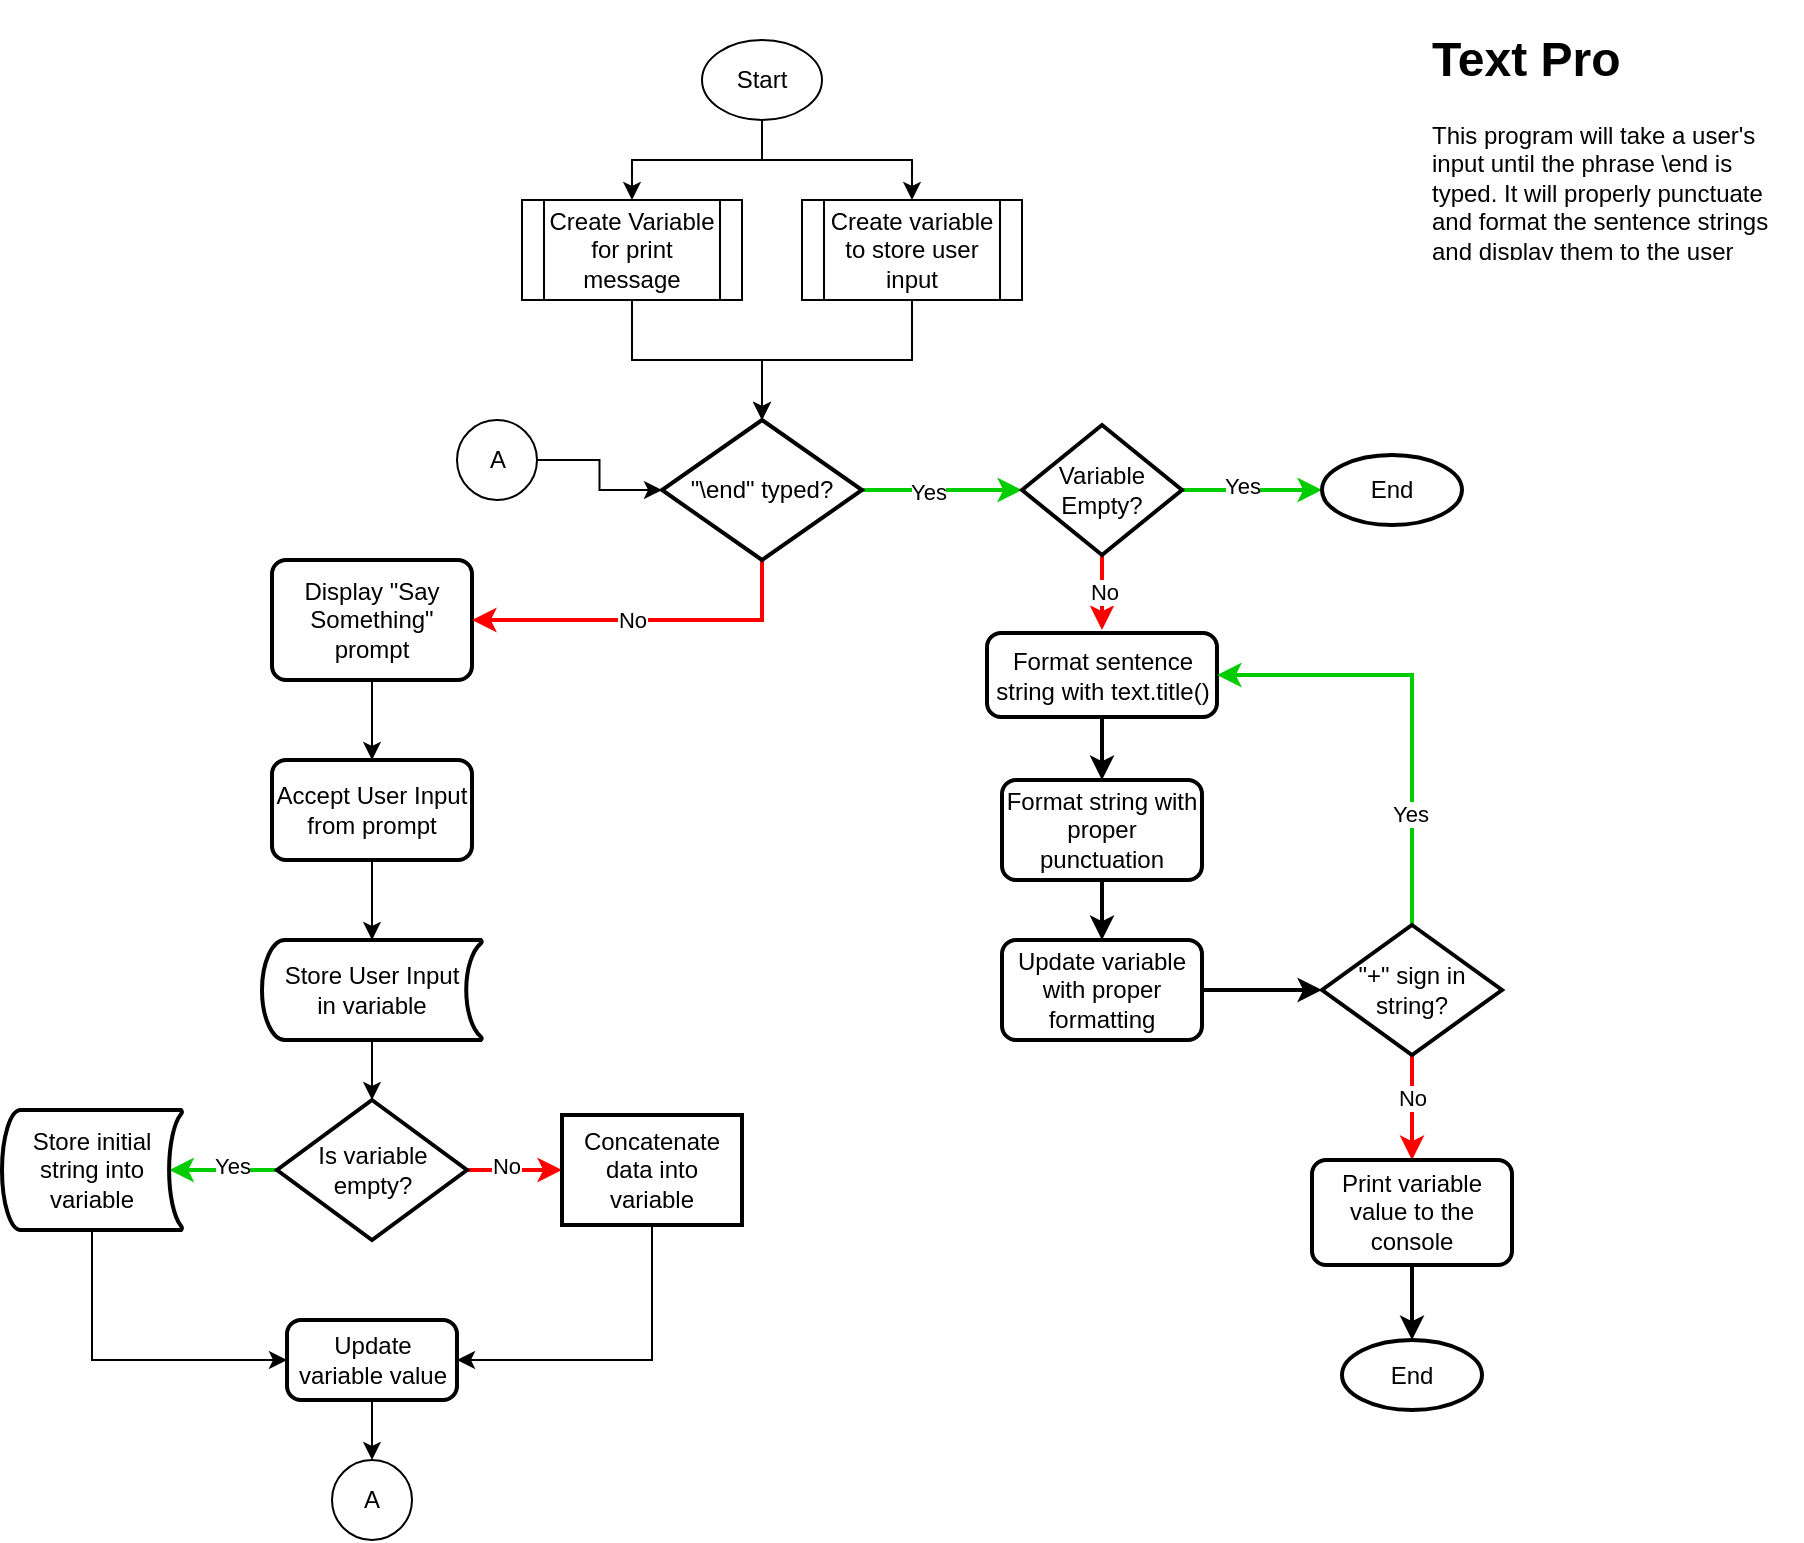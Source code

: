 <mxfile version="18.1.3" type="device"><diagram name="Page-1" id="edf60f1a-56cd-e834-aa8a-f176f3a09ee4"><mxGraphModel dx="1106" dy="852" grid="1" gridSize="10" guides="1" tooltips="1" connect="1" arrows="1" fold="1" page="1" pageScale="1" pageWidth="1100" pageHeight="850" background="none" math="0" shadow="0"><root><mxCell id="0"/><mxCell id="1" parent="0"/><mxCell id="tN_rV1a9hdyJBFvgEJt8-4" style="edgeStyle=orthogonalEdgeStyle;rounded=0;orthogonalLoop=1;jettySize=auto;html=1;exitX=0.5;exitY=1;exitDx=0;exitDy=0;entryX=0.5;entryY=0;entryDx=0;entryDy=0;" edge="1" parent="1" source="tN_rV1a9hdyJBFvgEJt8-1" target="tN_rV1a9hdyJBFvgEJt8-2"><mxGeometry relative="1" as="geometry"/></mxCell><mxCell id="tN_rV1a9hdyJBFvgEJt8-5" style="edgeStyle=orthogonalEdgeStyle;rounded=0;orthogonalLoop=1;jettySize=auto;html=1;exitX=0.5;exitY=1;exitDx=0;exitDy=0;" edge="1" parent="1" source="tN_rV1a9hdyJBFvgEJt8-1" target="tN_rV1a9hdyJBFvgEJt8-3"><mxGeometry relative="1" as="geometry"/></mxCell><mxCell id="tN_rV1a9hdyJBFvgEJt8-1" value="Start" style="ellipse;whiteSpace=wrap;html=1;" vertex="1" parent="1"><mxGeometry x="450" y="40" width="60" height="40" as="geometry"/></mxCell><mxCell id="tN_rV1a9hdyJBFvgEJt8-15" style="edgeStyle=orthogonalEdgeStyle;rounded=0;orthogonalLoop=1;jettySize=auto;html=1;exitX=0.5;exitY=1;exitDx=0;exitDy=0;entryX=0.5;entryY=0;entryDx=0;entryDy=0;entryPerimeter=0;" edge="1" parent="1" source="tN_rV1a9hdyJBFvgEJt8-2" target="tN_rV1a9hdyJBFvgEJt8-14"><mxGeometry relative="1" as="geometry"/></mxCell><mxCell id="tN_rV1a9hdyJBFvgEJt8-2" value="Create Variable for print message" style="shape=process;whiteSpace=wrap;html=1;backgroundOutline=1;" vertex="1" parent="1"><mxGeometry x="360" y="120" width="110" height="50" as="geometry"/></mxCell><mxCell id="tN_rV1a9hdyJBFvgEJt8-16" style="edgeStyle=orthogonalEdgeStyle;rounded=0;orthogonalLoop=1;jettySize=auto;html=1;exitX=0.5;exitY=1;exitDx=0;exitDy=0;entryX=0.5;entryY=0;entryDx=0;entryDy=0;entryPerimeter=0;" edge="1" parent="1" source="tN_rV1a9hdyJBFvgEJt8-3" target="tN_rV1a9hdyJBFvgEJt8-14"><mxGeometry relative="1" as="geometry"/></mxCell><mxCell id="tN_rV1a9hdyJBFvgEJt8-3" value="Create variable to store user input" style="shape=process;whiteSpace=wrap;html=1;backgroundOutline=1;" vertex="1" parent="1"><mxGeometry x="500" y="120" width="110" height="50" as="geometry"/></mxCell><mxCell id="tN_rV1a9hdyJBFvgEJt8-20" style="edgeStyle=orthogonalEdgeStyle;rounded=0;orthogonalLoop=1;jettySize=auto;html=1;exitX=0.5;exitY=1;exitDx=0;exitDy=0;entryX=0.5;entryY=0;entryDx=0;entryDy=0;" edge="1" parent="1" source="tN_rV1a9hdyJBFvgEJt8-10" target="tN_rV1a9hdyJBFvgEJt8-19"><mxGeometry relative="1" as="geometry"/></mxCell><mxCell id="tN_rV1a9hdyJBFvgEJt8-10" value="Display &quot;Say Something&quot; prompt" style="rounded=1;whiteSpace=wrap;html=1;absoluteArcSize=1;arcSize=14;strokeWidth=2;" vertex="1" parent="1"><mxGeometry x="235" y="300" width="100" height="60" as="geometry"/></mxCell><mxCell id="tN_rV1a9hdyJBFvgEJt8-17" style="edgeStyle=orthogonalEdgeStyle;rounded=0;orthogonalLoop=1;jettySize=auto;html=1;exitX=0.5;exitY=1;exitDx=0;exitDy=0;exitPerimeter=0;entryX=1;entryY=0.5;entryDx=0;entryDy=0;fillColor=#f8cecc;strokeColor=#FF0000;strokeWidth=2;" edge="1" parent="1" source="tN_rV1a9hdyJBFvgEJt8-14" target="tN_rV1a9hdyJBFvgEJt8-10"><mxGeometry relative="1" as="geometry"/></mxCell><mxCell id="tN_rV1a9hdyJBFvgEJt8-18" value="No" style="edgeLabel;html=1;align=center;verticalAlign=middle;resizable=0;points=[];" vertex="1" connectable="0" parent="tN_rV1a9hdyJBFvgEJt8-17"><mxGeometry x="-0.506" y="2" relative="1" as="geometry"><mxPoint x="-52" y="-2" as="offset"/></mxGeometry></mxCell><mxCell id="tN_rV1a9hdyJBFvgEJt8-47" style="edgeStyle=orthogonalEdgeStyle;rounded=0;orthogonalLoop=1;jettySize=auto;html=1;exitX=1;exitY=0.5;exitDx=0;exitDy=0;exitPerimeter=0;entryX=0;entryY=0.5;entryDx=0;entryDy=0;entryPerimeter=0;strokeColor=#00CC00;strokeWidth=2;" edge="1" parent="1" source="tN_rV1a9hdyJBFvgEJt8-14" target="tN_rV1a9hdyJBFvgEJt8-52"><mxGeometry relative="1" as="geometry"><mxPoint x="600" y="265" as="targetPoint"/></mxGeometry></mxCell><mxCell id="tN_rV1a9hdyJBFvgEJt8-48" value="Yes" style="edgeLabel;html=1;align=center;verticalAlign=middle;resizable=0;points=[];" vertex="1" connectable="0" parent="tN_rV1a9hdyJBFvgEJt8-47"><mxGeometry x="-0.171" y="-1" relative="1" as="geometry"><mxPoint as="offset"/></mxGeometry></mxCell><mxCell id="tN_rV1a9hdyJBFvgEJt8-14" value="&quot;\end&quot; typed?" style="strokeWidth=2;html=1;shape=mxgraph.flowchart.decision;whiteSpace=wrap;" vertex="1" parent="1"><mxGeometry x="430" y="230" width="100" height="70" as="geometry"/></mxCell><mxCell id="tN_rV1a9hdyJBFvgEJt8-23" style="edgeStyle=orthogonalEdgeStyle;rounded=0;orthogonalLoop=1;jettySize=auto;html=1;exitX=0.5;exitY=1;exitDx=0;exitDy=0;entryX=0.5;entryY=0;entryDx=0;entryDy=0;entryPerimeter=0;" edge="1" parent="1" source="tN_rV1a9hdyJBFvgEJt8-19" target="tN_rV1a9hdyJBFvgEJt8-22"><mxGeometry relative="1" as="geometry"/></mxCell><mxCell id="tN_rV1a9hdyJBFvgEJt8-19" value="Accept User Input from prompt" style="rounded=1;whiteSpace=wrap;html=1;absoluteArcSize=1;arcSize=14;strokeWidth=2;" vertex="1" parent="1"><mxGeometry x="235" y="400" width="100" height="50" as="geometry"/></mxCell><mxCell id="tN_rV1a9hdyJBFvgEJt8-25" style="edgeStyle=orthogonalEdgeStyle;rounded=0;orthogonalLoop=1;jettySize=auto;html=1;exitX=0.5;exitY=1;exitDx=0;exitDy=0;exitPerimeter=0;entryX=0.5;entryY=0;entryDx=0;entryDy=0;entryPerimeter=0;" edge="1" parent="1" source="tN_rV1a9hdyJBFvgEJt8-22" target="tN_rV1a9hdyJBFvgEJt8-24"><mxGeometry relative="1" as="geometry"/></mxCell><mxCell id="tN_rV1a9hdyJBFvgEJt8-22" value="Store User Input &lt;br&gt;in variable" style="strokeWidth=2;html=1;shape=mxgraph.flowchart.stored_data;whiteSpace=wrap;" vertex="1" parent="1"><mxGeometry x="230" y="490" width="110" height="50" as="geometry"/></mxCell><mxCell id="tN_rV1a9hdyJBFvgEJt8-27" value="" style="edgeStyle=orthogonalEdgeStyle;rounded=0;orthogonalLoop=1;jettySize=auto;html=1;strokeWidth=2;strokeColor=#FF0000;" edge="1" parent="1" source="tN_rV1a9hdyJBFvgEJt8-24" target="tN_rV1a9hdyJBFvgEJt8-26"><mxGeometry relative="1" as="geometry"/></mxCell><mxCell id="tN_rV1a9hdyJBFvgEJt8-28" value="No" style="edgeLabel;html=1;align=center;verticalAlign=middle;resizable=0;points=[];" vertex="1" connectable="0" parent="tN_rV1a9hdyJBFvgEJt8-27"><mxGeometry x="-0.252" y="2" relative="1" as="geometry"><mxPoint x="1" as="offset"/></mxGeometry></mxCell><mxCell id="tN_rV1a9hdyJBFvgEJt8-30" style="edgeStyle=orthogonalEdgeStyle;rounded=0;orthogonalLoop=1;jettySize=auto;html=1;exitX=0;exitY=0.5;exitDx=0;exitDy=0;exitPerimeter=0;entryX=0.93;entryY=0.5;entryDx=0;entryDy=0;entryPerimeter=0;strokeColor=#00CC00;strokeWidth=2;" edge="1" parent="1" source="tN_rV1a9hdyJBFvgEJt8-24" target="tN_rV1a9hdyJBFvgEJt8-29"><mxGeometry relative="1" as="geometry"/></mxCell><mxCell id="tN_rV1a9hdyJBFvgEJt8-31" value="Yes" style="edgeLabel;html=1;align=center;verticalAlign=middle;resizable=0;points=[];" vertex="1" connectable="0" parent="tN_rV1a9hdyJBFvgEJt8-30"><mxGeometry x="-0.164" y="-2" relative="1" as="geometry"><mxPoint as="offset"/></mxGeometry></mxCell><mxCell id="tN_rV1a9hdyJBFvgEJt8-24" value="Is variable empty?" style="strokeWidth=2;html=1;shape=mxgraph.flowchart.decision;whiteSpace=wrap;" vertex="1" parent="1"><mxGeometry x="237.5" y="570" width="95" height="70" as="geometry"/></mxCell><mxCell id="tN_rV1a9hdyJBFvgEJt8-34" style="edgeStyle=orthogonalEdgeStyle;rounded=0;orthogonalLoop=1;jettySize=auto;html=1;exitX=0.5;exitY=1;exitDx=0;exitDy=0;entryX=1;entryY=0.5;entryDx=0;entryDy=0;" edge="1" parent="1" source="tN_rV1a9hdyJBFvgEJt8-26" target="tN_rV1a9hdyJBFvgEJt8-32"><mxGeometry relative="1" as="geometry"/></mxCell><mxCell id="tN_rV1a9hdyJBFvgEJt8-26" value="Concatenate data into variable" style="whiteSpace=wrap;html=1;strokeWidth=2;" vertex="1" parent="1"><mxGeometry x="380" y="577.5" width="90" height="55" as="geometry"/></mxCell><mxCell id="tN_rV1a9hdyJBFvgEJt8-33" style="edgeStyle=orthogonalEdgeStyle;rounded=0;orthogonalLoop=1;jettySize=auto;html=1;exitX=0.5;exitY=1;exitDx=0;exitDy=0;exitPerimeter=0;entryX=0;entryY=0.5;entryDx=0;entryDy=0;" edge="1" parent="1" source="tN_rV1a9hdyJBFvgEJt8-29" target="tN_rV1a9hdyJBFvgEJt8-32"><mxGeometry relative="1" as="geometry"/></mxCell><mxCell id="tN_rV1a9hdyJBFvgEJt8-29" value="Store initial string into variable" style="strokeWidth=2;html=1;shape=mxgraph.flowchart.stored_data;whiteSpace=wrap;" vertex="1" parent="1"><mxGeometry x="100" y="575" width="90" height="60" as="geometry"/></mxCell><mxCell id="tN_rV1a9hdyJBFvgEJt8-37" style="edgeStyle=orthogonalEdgeStyle;rounded=0;orthogonalLoop=1;jettySize=auto;html=1;exitX=0.5;exitY=1;exitDx=0;exitDy=0;entryX=0.5;entryY=0;entryDx=0;entryDy=0;" edge="1" parent="1" source="tN_rV1a9hdyJBFvgEJt8-32" target="tN_rV1a9hdyJBFvgEJt8-36"><mxGeometry relative="1" as="geometry"/></mxCell><mxCell id="tN_rV1a9hdyJBFvgEJt8-32" value="Update variable value" style="rounded=1;whiteSpace=wrap;html=1;absoluteArcSize=1;arcSize=14;strokeWidth=2;" vertex="1" parent="1"><mxGeometry x="242.5" y="680" width="85" height="40" as="geometry"/></mxCell><mxCell id="tN_rV1a9hdyJBFvgEJt8-36" value="A" style="ellipse;whiteSpace=wrap;html=1;aspect=fixed;" vertex="1" parent="1"><mxGeometry x="265" y="750" width="40" height="40" as="geometry"/></mxCell><mxCell id="tN_rV1a9hdyJBFvgEJt8-41" style="edgeStyle=orthogonalEdgeStyle;rounded=0;orthogonalLoop=1;jettySize=auto;html=1;exitX=1;exitY=0.5;exitDx=0;exitDy=0;entryX=0;entryY=0.5;entryDx=0;entryDy=0;entryPerimeter=0;" edge="1" parent="1" source="tN_rV1a9hdyJBFvgEJt8-38" target="tN_rV1a9hdyJBFvgEJt8-14"><mxGeometry relative="1" as="geometry"/></mxCell><mxCell id="tN_rV1a9hdyJBFvgEJt8-38" value="A" style="ellipse;whiteSpace=wrap;html=1;aspect=fixed;" vertex="1" parent="1"><mxGeometry x="327.5" y="230" width="40" height="40" as="geometry"/></mxCell><mxCell id="tN_rV1a9hdyJBFvgEJt8-55" value="" style="edgeStyle=orthogonalEdgeStyle;rounded=0;orthogonalLoop=1;jettySize=auto;html=1;strokeColor=#00CC00;strokeWidth=2;" edge="1" parent="1" source="tN_rV1a9hdyJBFvgEJt8-52" target="tN_rV1a9hdyJBFvgEJt8-54"><mxGeometry relative="1" as="geometry"/></mxCell><mxCell id="tN_rV1a9hdyJBFvgEJt8-56" value="Yes" style="edgeLabel;html=1;align=center;verticalAlign=middle;resizable=0;points=[];" vertex="1" connectable="0" parent="tN_rV1a9hdyJBFvgEJt8-55"><mxGeometry x="-0.143" y="2" relative="1" as="geometry"><mxPoint as="offset"/></mxGeometry></mxCell><mxCell id="tN_rV1a9hdyJBFvgEJt8-58" style="edgeStyle=orthogonalEdgeStyle;rounded=0;orthogonalLoop=1;jettySize=auto;html=1;exitX=0.5;exitY=1;exitDx=0;exitDy=0;exitPerimeter=0;entryX=0.5;entryY=0;entryDx=0;entryDy=0;entryPerimeter=0;strokeColor=#FF0000;strokeWidth=2;" edge="1" parent="1" source="tN_rV1a9hdyJBFvgEJt8-52"><mxGeometry relative="1" as="geometry"><mxPoint x="650" y="335" as="targetPoint"/></mxGeometry></mxCell><mxCell id="tN_rV1a9hdyJBFvgEJt8-59" value="No" style="edgeLabel;html=1;align=center;verticalAlign=middle;resizable=0;points=[];" vertex="1" connectable="0" parent="tN_rV1a9hdyJBFvgEJt8-58"><mxGeometry x="-0.067" y="1" relative="1" as="geometry"><mxPoint y="1" as="offset"/></mxGeometry></mxCell><mxCell id="tN_rV1a9hdyJBFvgEJt8-52" value="Variable Empty?" style="strokeWidth=2;html=1;shape=mxgraph.flowchart.decision;whiteSpace=wrap;" vertex="1" parent="1"><mxGeometry x="610" y="232.5" width="80" height="65" as="geometry"/></mxCell><mxCell id="tN_rV1a9hdyJBFvgEJt8-54" value="End" style="ellipse;whiteSpace=wrap;html=1;strokeWidth=2;" vertex="1" parent="1"><mxGeometry x="760" y="247.5" width="70" height="35" as="geometry"/></mxCell><mxCell id="tN_rV1a9hdyJBFvgEJt8-64" style="edgeStyle=orthogonalEdgeStyle;rounded=0;orthogonalLoop=1;jettySize=auto;html=1;exitX=0.5;exitY=1;exitDx=0;exitDy=0;strokeColor=#000000;strokeWidth=2;" edge="1" parent="1" source="tN_rV1a9hdyJBFvgEJt8-60" target="tN_rV1a9hdyJBFvgEJt8-63"><mxGeometry relative="1" as="geometry"/></mxCell><mxCell id="tN_rV1a9hdyJBFvgEJt8-60" value="Format sentence string with text.title()" style="rounded=1;whiteSpace=wrap;html=1;absoluteArcSize=1;arcSize=14;strokeWidth=2;" vertex="1" parent="1"><mxGeometry x="592.5" y="336.5" width="115" height="42" as="geometry"/></mxCell><mxCell id="tN_rV1a9hdyJBFvgEJt8-66" style="edgeStyle=orthogonalEdgeStyle;rounded=0;orthogonalLoop=1;jettySize=auto;html=1;exitX=0.5;exitY=1;exitDx=0;exitDy=0;entryX=0.5;entryY=0;entryDx=0;entryDy=0;strokeColor=#000000;strokeWidth=2;" edge="1" parent="1" source="tN_rV1a9hdyJBFvgEJt8-63" target="tN_rV1a9hdyJBFvgEJt8-65"><mxGeometry relative="1" as="geometry"/></mxCell><mxCell id="tN_rV1a9hdyJBFvgEJt8-63" value="Format string with proper punctuation" style="rounded=1;whiteSpace=wrap;html=1;absoluteArcSize=1;arcSize=14;strokeWidth=2;" vertex="1" parent="1"><mxGeometry x="600" y="410" width="100" height="50" as="geometry"/></mxCell><mxCell id="tN_rV1a9hdyJBFvgEJt8-69" style="edgeStyle=orthogonalEdgeStyle;rounded=0;orthogonalLoop=1;jettySize=auto;html=1;exitX=1;exitY=0.5;exitDx=0;exitDy=0;strokeColor=#000000;strokeWidth=2;" edge="1" parent="1" source="tN_rV1a9hdyJBFvgEJt8-65" target="tN_rV1a9hdyJBFvgEJt8-67"><mxGeometry relative="1" as="geometry"/></mxCell><mxCell id="tN_rV1a9hdyJBFvgEJt8-65" value="Update variable with proper formatting" style="rounded=1;whiteSpace=wrap;html=1;absoluteArcSize=1;arcSize=14;strokeWidth=2;" vertex="1" parent="1"><mxGeometry x="600" y="490" width="100" height="50" as="geometry"/></mxCell><mxCell id="tN_rV1a9hdyJBFvgEJt8-68" style="edgeStyle=orthogonalEdgeStyle;rounded=0;orthogonalLoop=1;jettySize=auto;html=1;exitX=0.5;exitY=0;exitDx=0;exitDy=0;exitPerimeter=0;entryX=1;entryY=0.5;entryDx=0;entryDy=0;strokeColor=#00CC00;strokeWidth=2;" edge="1" parent="1" source="tN_rV1a9hdyJBFvgEJt8-67" target="tN_rV1a9hdyJBFvgEJt8-60"><mxGeometry relative="1" as="geometry"/></mxCell><mxCell id="tN_rV1a9hdyJBFvgEJt8-70" value="Yes" style="edgeLabel;html=1;align=center;verticalAlign=middle;resizable=0;points=[];" vertex="1" connectable="0" parent="tN_rV1a9hdyJBFvgEJt8-68"><mxGeometry x="-0.492" y="1" relative="1" as="geometry"><mxPoint y="1" as="offset"/></mxGeometry></mxCell><mxCell id="tN_rV1a9hdyJBFvgEJt8-72" style="edgeStyle=orthogonalEdgeStyle;rounded=0;orthogonalLoop=1;jettySize=auto;html=1;exitX=0.5;exitY=1;exitDx=0;exitDy=0;exitPerimeter=0;entryX=0.5;entryY=0;entryDx=0;entryDy=0;strokeColor=#FF0000;strokeWidth=2;" edge="1" parent="1" source="tN_rV1a9hdyJBFvgEJt8-67" target="tN_rV1a9hdyJBFvgEJt8-71"><mxGeometry relative="1" as="geometry"/></mxCell><mxCell id="tN_rV1a9hdyJBFvgEJt8-73" value="No" style="edgeLabel;html=1;align=center;verticalAlign=middle;resizable=0;points=[];" vertex="1" connectable="0" parent="tN_rV1a9hdyJBFvgEJt8-72"><mxGeometry x="-0.633" y="1" relative="1" as="geometry"><mxPoint x="-1" y="12" as="offset"/></mxGeometry></mxCell><mxCell id="tN_rV1a9hdyJBFvgEJt8-67" value="&quot;+&quot; sign in string?" style="strokeWidth=2;html=1;shape=mxgraph.flowchart.decision;whiteSpace=wrap;" vertex="1" parent="1"><mxGeometry x="760" y="482.5" width="90" height="65" as="geometry"/></mxCell><mxCell id="tN_rV1a9hdyJBFvgEJt8-75" style="edgeStyle=orthogonalEdgeStyle;rounded=0;orthogonalLoop=1;jettySize=auto;html=1;exitX=0.5;exitY=1;exitDx=0;exitDy=0;entryX=0.5;entryY=0;entryDx=0;entryDy=0;strokeColor=#000000;strokeWidth=2;" edge="1" parent="1" source="tN_rV1a9hdyJBFvgEJt8-71" target="tN_rV1a9hdyJBFvgEJt8-74"><mxGeometry relative="1" as="geometry"/></mxCell><mxCell id="tN_rV1a9hdyJBFvgEJt8-71" value="Print variable value to the console" style="rounded=1;whiteSpace=wrap;html=1;absoluteArcSize=1;arcSize=14;strokeWidth=2;" vertex="1" parent="1"><mxGeometry x="755" y="600" width="100" height="52.5" as="geometry"/></mxCell><mxCell id="tN_rV1a9hdyJBFvgEJt8-74" value="End" style="ellipse;whiteSpace=wrap;html=1;strokeWidth=2;" vertex="1" parent="1"><mxGeometry x="770" y="690" width="70" height="35" as="geometry"/></mxCell><mxCell id="tN_rV1a9hdyJBFvgEJt8-76" value="&lt;h1&gt;Text Pro&lt;/h1&gt;&lt;p&gt;This program will take a user's input until the phrase \end is typed. It will properly punctuate and format the sentence strings and display them to the user&lt;/p&gt;" style="text;html=1;strokeColor=none;fillColor=none;spacing=5;spacingTop=-20;whiteSpace=wrap;overflow=hidden;rounded=0;" vertex="1" parent="1"><mxGeometry x="810" y="30" width="190" height="120" as="geometry"/></mxCell></root></mxGraphModel></diagram></mxfile>